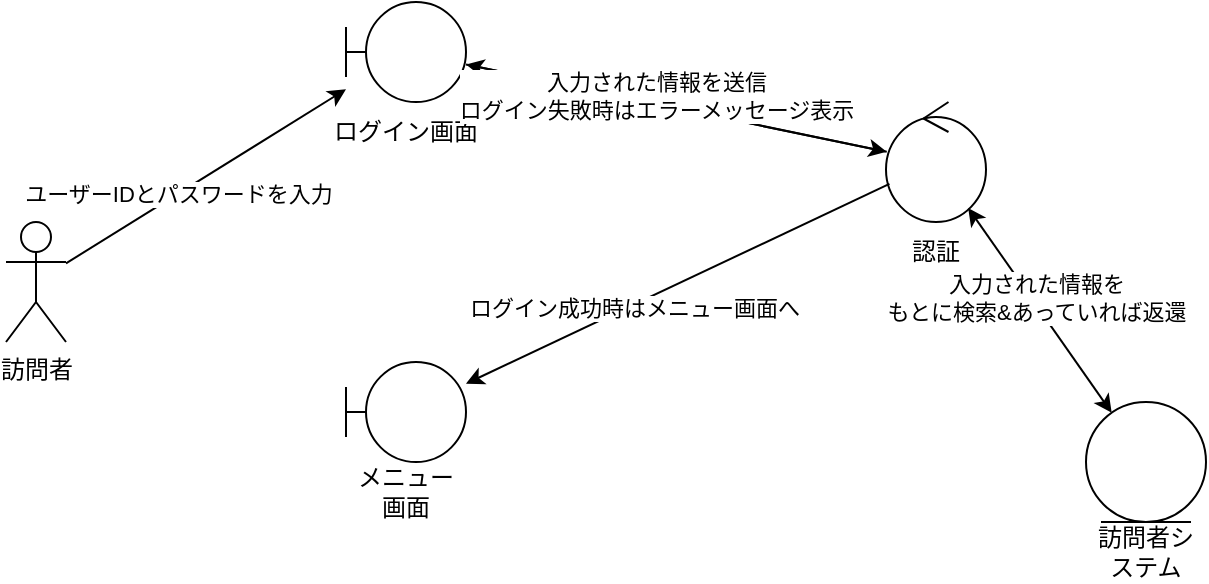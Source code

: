 <mxfile>
    <diagram id="6O2jHcp5xDNTKtlRA4DI" name="ページ1">
        <mxGraphModel dx="310" dy="599" grid="1" gridSize="10" guides="1" tooltips="1" connect="1" arrows="1" fold="1" page="1" pageScale="1" pageWidth="827" pageHeight="1169" math="0" shadow="0">
            <root>
                <mxCell id="0"/>
                <mxCell id="1" parent="0"/>
                <mxCell id="2" value="訪問者" style="shape=umlActor;verticalLabelPosition=bottom;verticalAlign=top;html=1;" vertex="1" parent="1">
                    <mxGeometry x="150" y="170" width="30" height="60" as="geometry"/>
                </mxCell>
                <mxCell id="3" value="" style="shape=umlBoundary;whiteSpace=wrap;html=1;" vertex="1" parent="1">
                    <mxGeometry x="320" y="60" width="60" height="50" as="geometry"/>
                </mxCell>
                <mxCell id="6" value="ログイン画面" style="text;html=1;align=center;verticalAlign=middle;whiteSpace=wrap;rounded=0;" vertex="1" parent="1">
                    <mxGeometry x="310" y="110" width="80" height="30" as="geometry"/>
                </mxCell>
                <mxCell id="7" value="" style="endArrow=classic;html=1;" edge="1" parent="1" source="2" target="3">
                    <mxGeometry width="50" height="50" relative="1" as="geometry">
                        <mxPoint x="320" y="240" as="sourcePoint"/>
                        <mxPoint x="370" y="190" as="targetPoint"/>
                    </mxGeometry>
                </mxCell>
                <mxCell id="8" value="ユーザーIDとパスワードを入力" style="edgeLabel;html=1;align=center;verticalAlign=middle;resizable=0;points=[];" vertex="1" connectable="0" parent="7">
                    <mxGeometry x="-0.197" relative="1" as="geometry">
                        <mxPoint as="offset"/>
                    </mxGeometry>
                </mxCell>
                <mxCell id="9" value="" style="ellipse;shape=umlControl;whiteSpace=wrap;html=1;" vertex="1" parent="1">
                    <mxGeometry x="590" y="110" width="50" height="60" as="geometry"/>
                </mxCell>
                <mxCell id="10" value="" style="endArrow=classic;html=1;" edge="1" parent="1" source="3" target="9">
                    <mxGeometry width="50" height="50" relative="1" as="geometry">
                        <mxPoint x="380" y="230" as="sourcePoint"/>
                        <mxPoint x="430" y="180" as="targetPoint"/>
                    </mxGeometry>
                </mxCell>
                <mxCell id="12" value="認証" style="text;html=1;align=center;verticalAlign=middle;whiteSpace=wrap;rounded=0;" vertex="1" parent="1">
                    <mxGeometry x="585" y="170" width="60" height="30" as="geometry"/>
                </mxCell>
                <mxCell id="13" value="" style="ellipse;shape=umlEntity;whiteSpace=wrap;html=1;" vertex="1" parent="1">
                    <mxGeometry x="690" y="260" width="60" height="60" as="geometry"/>
                </mxCell>
                <mxCell id="15" value="訪問者システム" style="text;html=1;align=center;verticalAlign=middle;whiteSpace=wrap;rounded=0;" vertex="1" parent="1">
                    <mxGeometry x="690" y="320" width="60" height="30" as="geometry"/>
                </mxCell>
                <mxCell id="19" value="" style="endArrow=classic;startArrow=classic;html=1;" edge="1" parent="1" source="13" target="9">
                    <mxGeometry width="50" height="50" relative="1" as="geometry">
                        <mxPoint x="490" y="230" as="sourcePoint"/>
                        <mxPoint x="540" y="180" as="targetPoint"/>
                    </mxGeometry>
                </mxCell>
                <mxCell id="20" value="&lt;span style=&quot;color: rgb(0, 0, 0);&quot;&gt;入力された情報を&lt;/span&gt;&lt;div&gt;もとに検索&amp;amp;あっていれば返還&lt;/div&gt;" style="edgeLabel;html=1;align=center;verticalAlign=middle;resizable=0;points=[];" vertex="1" connectable="0" parent="19">
                    <mxGeometry x="0.094" y="-2" relative="1" as="geometry">
                        <mxPoint as="offset"/>
                    </mxGeometry>
                </mxCell>
                <mxCell id="21" value="" style="endArrow=classic;html=1;" edge="1" parent="1" source="9" target="23">
                    <mxGeometry width="50" height="50" relative="1" as="geometry">
                        <mxPoint x="430" y="210" as="sourcePoint"/>
                        <mxPoint x="450" y="250" as="targetPoint"/>
                    </mxGeometry>
                </mxCell>
                <mxCell id="24" value="ログイン成功時はメニュー画面へ" style="edgeLabel;html=1;align=center;verticalAlign=middle;resizable=0;points=[];" vertex="1" connectable="0" parent="21">
                    <mxGeometry x="0.222" y="2" relative="1" as="geometry">
                        <mxPoint y="-1" as="offset"/>
                    </mxGeometry>
                </mxCell>
                <mxCell id="23" value="" style="shape=umlBoundary;whiteSpace=wrap;html=1;" vertex="1" parent="1">
                    <mxGeometry x="320" y="240" width="60" height="50" as="geometry"/>
                </mxCell>
                <mxCell id="25" value="メニュー画面" style="text;html=1;align=center;verticalAlign=middle;whiteSpace=wrap;rounded=0;" vertex="1" parent="1">
                    <mxGeometry x="320" y="290" width="60" height="30" as="geometry"/>
                </mxCell>
                <mxCell id="26" value="" style="endArrow=classic;html=1;" edge="1" parent="1" source="9" target="3">
                    <mxGeometry width="50" height="50" relative="1" as="geometry">
                        <mxPoint x="450" y="220" as="sourcePoint"/>
                        <mxPoint x="510" y="400" as="targetPoint"/>
                    </mxGeometry>
                </mxCell>
                <mxCell id="27" value="&lt;span style=&quot;color: rgb(0, 0, 0);&quot;&gt;入力された情報を送信&lt;/span&gt;&lt;div&gt;&lt;font color=&quot;#000000&quot;&gt;ログイン失敗時はエラーメッセージ表示&lt;/font&gt;&lt;/div&gt;" style="edgeLabel;html=1;align=center;verticalAlign=middle;resizable=0;points=[];" vertex="1" connectable="0" parent="26">
                    <mxGeometry x="0.11" y="-4" relative="1" as="geometry">
                        <mxPoint as="offset"/>
                    </mxGeometry>
                </mxCell>
            </root>
        </mxGraphModel>
    </diagram>
</mxfile>